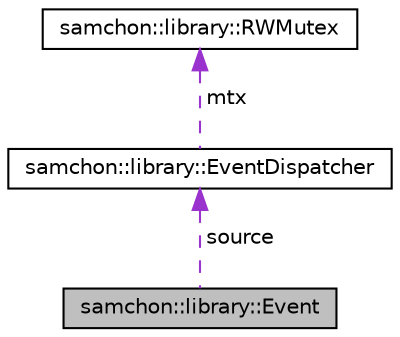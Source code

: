 digraph "samchon::library::Event"
{
  edge [fontname="Helvetica",fontsize="10",labelfontname="Helvetica",labelfontsize="10"];
  node [fontname="Helvetica",fontsize="10",shape=record];
  Node1 [label="samchon::library::Event",height=0.2,width=0.4,color="black", fillcolor="grey75", style="filled", fontcolor="black"];
  Node2 -> Node1 [dir="back",color="darkorchid3",fontsize="10",style="dashed",label=" source" ,fontname="Helvetica"];
  Node2 [label="samchon::library::EventDispatcher",height=0.2,width=0.4,color="black", fillcolor="white", style="filled",URL="$d3/d9b/classsamchon_1_1library_1_1EventDispatcher.html",tooltip="Abstract class for dispatching Event. "];
  Node3 -> Node2 [dir="back",color="darkorchid3",fontsize="10",style="dashed",label=" mtx" ,fontname="Helvetica"];
  Node3 [label="samchon::library::RWMutex",height=0.2,width=0.4,color="black", fillcolor="white", style="filled",URL="$df/d85/classsamchon_1_1library_1_1RWMutex.html",tooltip="rw_mutex "];
}
